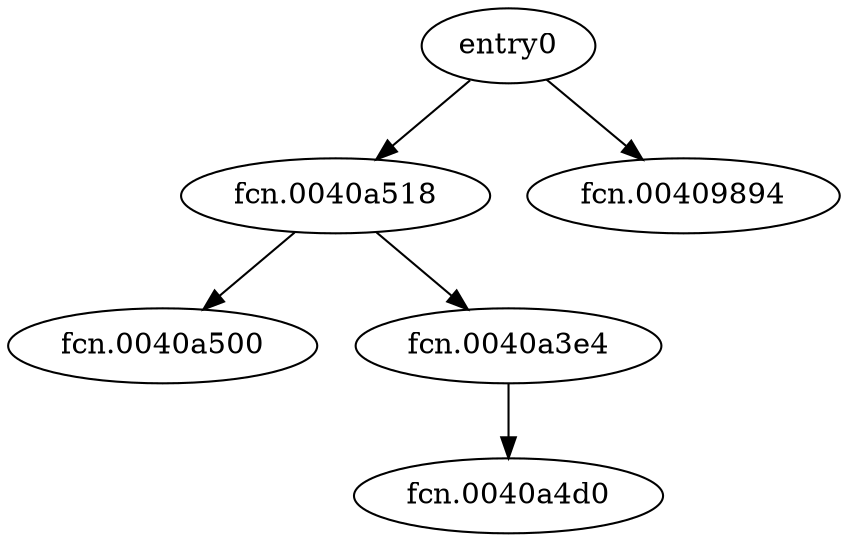 digraph code {
  "0x004097f0" [label="entry0"];
  "0x004097f0" -> "0x0040a518";
  "0x0040a518" [label="fcn.0040a518"];
  "0x004097f0" -> "0x00409894";
  "0x00409894" [label="fcn.00409894"];
  "0x0040a518" [label="fcn.0040a518"];
  "0x0040a518" -> "0x0040a500";
  "0x0040a500" [label="fcn.0040a500"];
  "0x0040a518" -> "0x0040a3e4";
  "0x0040a3e4" [label="fcn.0040a3e4"];
  "0x0040a3e4" [label="fcn.0040a3e4"];
  "0x0040a3e4" -> "0x0040a4d0";
  "0x0040a4d0" [label="fcn.0040a4d0"];
}